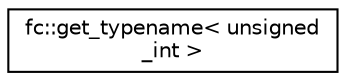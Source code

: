 digraph "Graphical Class Hierarchy"
{
  edge [fontname="Helvetica",fontsize="10",labelfontname="Helvetica",labelfontsize="10"];
  node [fontname="Helvetica",fontsize="10",shape=record];
  rankdir="LR";
  Node0 [label="fc::get_typename\< unsigned\l_int \>",height=0.2,width=0.4,color="black", fillcolor="white", style="filled",URL="$structfc_1_1get__typename_3_01unsigned__int_01_4.html"];
}
